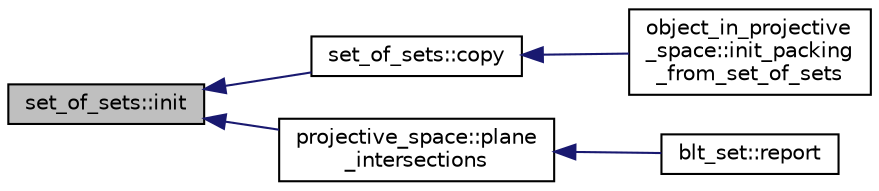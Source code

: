 digraph "set_of_sets::init"
{
  edge [fontname="Helvetica",fontsize="10",labelfontname="Helvetica",labelfontsize="10"];
  node [fontname="Helvetica",fontsize="10",shape=record];
  rankdir="LR";
  Node400 [label="set_of_sets::init",height=0.2,width=0.4,color="black", fillcolor="grey75", style="filled", fontcolor="black"];
  Node400 -> Node401 [dir="back",color="midnightblue",fontsize="10",style="solid",fontname="Helvetica"];
  Node401 [label="set_of_sets::copy",height=0.2,width=0.4,color="black", fillcolor="white", style="filled",URL="$da/dd6/classset__of__sets.html#aebe21c52c36edd9b2439f3e0c9c3f333"];
  Node401 -> Node402 [dir="back",color="midnightblue",fontsize="10",style="solid",fontname="Helvetica"];
  Node402 [label="object_in_projective\l_space::init_packing\l_from_set_of_sets",height=0.2,width=0.4,color="black", fillcolor="white", style="filled",URL="$d7/d08/classobject__in__projective__space.html#aa24d23143edcdce652844ec0def4ff1f"];
  Node400 -> Node403 [dir="back",color="midnightblue",fontsize="10",style="solid",fontname="Helvetica"];
  Node403 [label="projective_space::plane\l_intersections",height=0.2,width=0.4,color="black", fillcolor="white", style="filled",URL="$d2/d17/classprojective__space.html#a22f16785983fa60d7c91051e54cd7e7b"];
  Node403 -> Node404 [dir="back",color="midnightblue",fontsize="10",style="solid",fontname="Helvetica"];
  Node404 [label="blt_set::report",height=0.2,width=0.4,color="black", fillcolor="white", style="filled",URL="$d1/d3d/classblt__set.html#a6b19f88bd2b92ebfba7e7c362eb9065c"];
}
